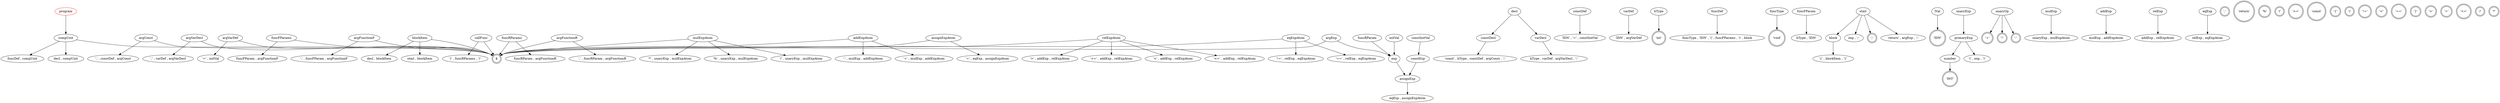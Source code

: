 // graph_grammar
digraph {
	program -> compUnit
	compUnit -> "decl , compUnit"
	compUnit -> "funcDef , compUnit"
	compUnit -> "$"
	decl -> constDecl
	decl -> varDecl
	constDecl -> "'const' , bType , constDef , argConst , ';'"
	argConst -> "',' , constDef , argConst"
	argConst -> "$"
	constDef -> "'IDN' , '=' , constInitVal"
	constInitVal -> constExp
	varDecl -> "bType , varDef , argVarDecl , ';'"
	argVarDecl -> "',' , varDef , argVarDecl"
	argVarDecl -> "$"
	varDef -> "'IDN' , argVarDef"
	argVarDef -> "'=' , initVal"
	argVarDef -> "$"
	initVal -> exp
	bType -> "'int'"
	funcDef -> "funcType , 'IDN' , '(' , funcFParams , ')' , block"
	funcType -> "'void'"
	funcFParams -> "funcFParam , argFunctionF"
	funcFParams -> "$"
	argFunctionF -> "',' , funcFParam , argFunctionF"
	argFunctionF -> "$"
	funcFParam -> "bType , 'IDN'"
	block -> "'{' , blockItem , '}'"
	blockItem -> "stmt , blockItem"
	blockItem -> "decl , blockItem"
	blockItem -> "$"
	stmt -> "exp , ';'"
	stmt -> block
	stmt -> "';'"
	stmt -> "'return' , argExp , ';'"
	argExp -> exp
	argExp -> "$"
	exp -> assignExp
	lVal -> "'IDN'"
	primaryExp -> number
	primaryExp -> "'(' , exp , ')'"
	number -> "'INT'"
	unaryOp -> "'+'"
	unaryOp -> "'!'"
	unaryOp -> "'-'"
	unaryExp -> primaryExp
	callFunc -> "'(' , funcRParams , ')'"
	callFunc -> "$"
	funcRParams -> "funcRParam , argFunctionR"
	funcRParams -> "$"
	argFunctionR -> "',' , funcRParam , argFunctionR"
	argFunctionR -> "$"
	funcRParam -> exp
	mulExp -> "unaryExp , mulExpAtom"
	mulExpAtom -> "'*' , unaryExp , mulExpAtom"
	mulExpAtom -> "'%' , unaryExp , mulExpAtom"
	mulExpAtom -> "'/' , unaryExp , mulExpAtom"
	mulExpAtom -> "$"
	addExp -> "mulExp , addExpAtom"
	addExpAtom -> "'+' , mulExp , addExpAtom"
	addExpAtom -> "'-' , mulExp , addExpAtom"
	addExpAtom -> "$"
	relExp -> "addExp , relExpAtom"
	relExpAtom -> "$"
	relExpAtom -> "'<=' , addExp , relExpAtom"
	relExpAtom -> "'>' , addExp , relExpAtom"
	relExpAtom -> "'>=' , addExp , relExpAtom"
	relExpAtom -> "'<' , addExp , relExpAtom"
	eqExp -> "relExp , eqExpAtom"
	eqExpAtom -> "'==' , relExp , eqExpAtom"
	eqExpAtom -> "'!=' , relExp , eqExpAtom"
	eqExpAtom -> "$"
	assignExp -> "eqExp , assignExpAtom"
	assignExpAtom -> "'=' , eqExp , assignExpAtom"
	assignExpAtom -> "$"
	constExp -> assignExp
	program [color=red]
	"','" [shape=doublecircle]
	"'return'" [shape=doublecircle]
	"'!'" [shape=doublecircle]
	"';'" [shape=doublecircle]
	"'+'" [shape=doublecircle]
	"'%'" [shape=doublecircle]
	"'('" [shape=doublecircle]
	"$" [shape=doublecircle]
	"'>='" [shape=doublecircle]
	"'const'" [shape=doublecircle]
	"'{'" [shape=doublecircle]
	"')'" [shape=doublecircle]
	"'!='" [shape=doublecircle]
	"'<'" [shape=doublecircle]
	"'=='" [shape=doublecircle]
	"'}'" [shape=doublecircle]
	"'>'" [shape=doublecircle]
	"'int'" [shape=doublecircle]
	"'='" [shape=doublecircle]
	"'void'" [shape=doublecircle]
	"'INT'" [shape=doublecircle]
	"'-'" [shape=doublecircle]
	"'<='" [shape=doublecircle]
	"'IDN'" [shape=doublecircle]
	"'/'" [shape=doublecircle]
	"'*'" [shape=doublecircle]
}

